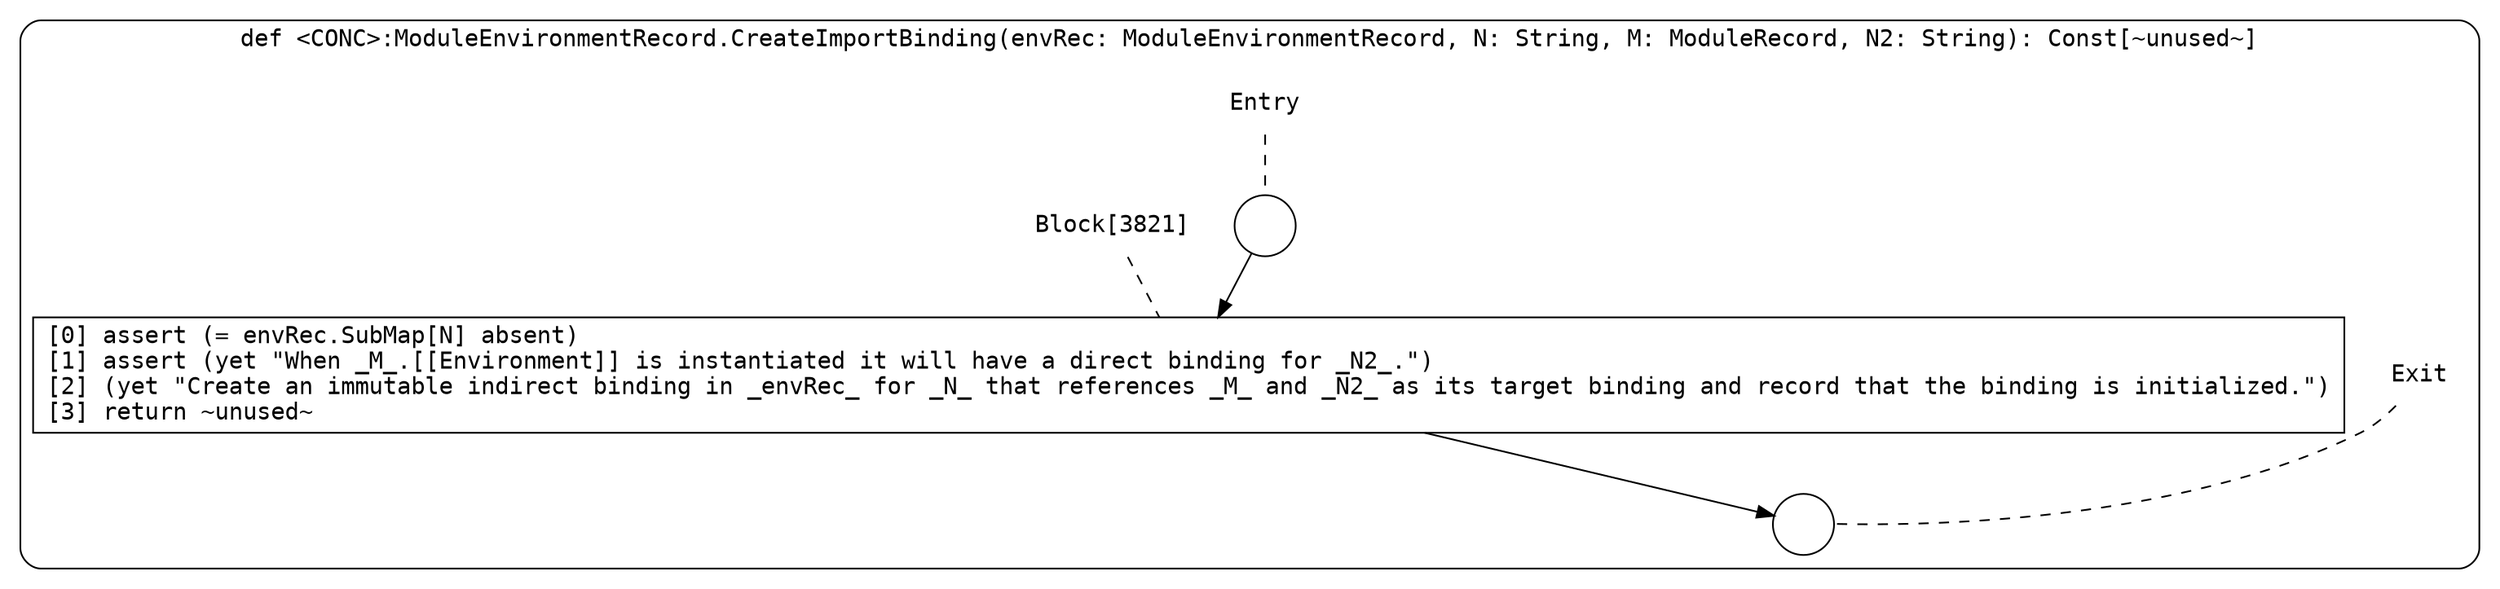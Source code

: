 digraph {
  graph [fontname = "Consolas"]
  node [fontname = "Consolas"]
  edge [fontname = "Consolas"]
  subgraph cluster1019 {
    label = "def <CONC>:ModuleEnvironmentRecord.CreateImportBinding(envRec: ModuleEnvironmentRecord, N: String, M: ModuleRecord, N2: String): Const[~unused~]"
    style = rounded
    cluster1019_entry_name [shape=none, label=<<font color="black">Entry</font>>]
    cluster1019_entry_name -> cluster1019_entry [arrowhead=none, color="black", style=dashed]
    cluster1019_entry [shape=circle label=" " color="black" fillcolor="white" style=filled]
    cluster1019_entry -> node3821 [color="black"]
    cluster1019_exit_name [shape=none, label=<<font color="black">Exit</font>>]
    cluster1019_exit_name -> cluster1019_exit [arrowhead=none, color="black", style=dashed]
    cluster1019_exit [shape=circle label=" " color="black" fillcolor="white" style=filled]
    node3821_name [shape=none, label=<<font color="black">Block[3821]</font>>]
    node3821_name -> node3821 [arrowhead=none, color="black", style=dashed]
    node3821 [shape=box, label=<<font color="black">[0] assert (= envRec.SubMap[N] absent)<BR ALIGN="LEFT"/>[1] assert (yet &quot;When _M_.[[Environment]] is instantiated it will have a direct binding for _N2_.&quot;)<BR ALIGN="LEFT"/>[2] (yet &quot;Create an immutable indirect binding in _envRec_ for _N_ that references _M_ and _N2_ as its target binding and record that the binding is initialized.&quot;)<BR ALIGN="LEFT"/>[3] return ~unused~<BR ALIGN="LEFT"/></font>> color="black" fillcolor="white", style=filled]
    node3821 -> cluster1019_exit [color="black"]
  }
}